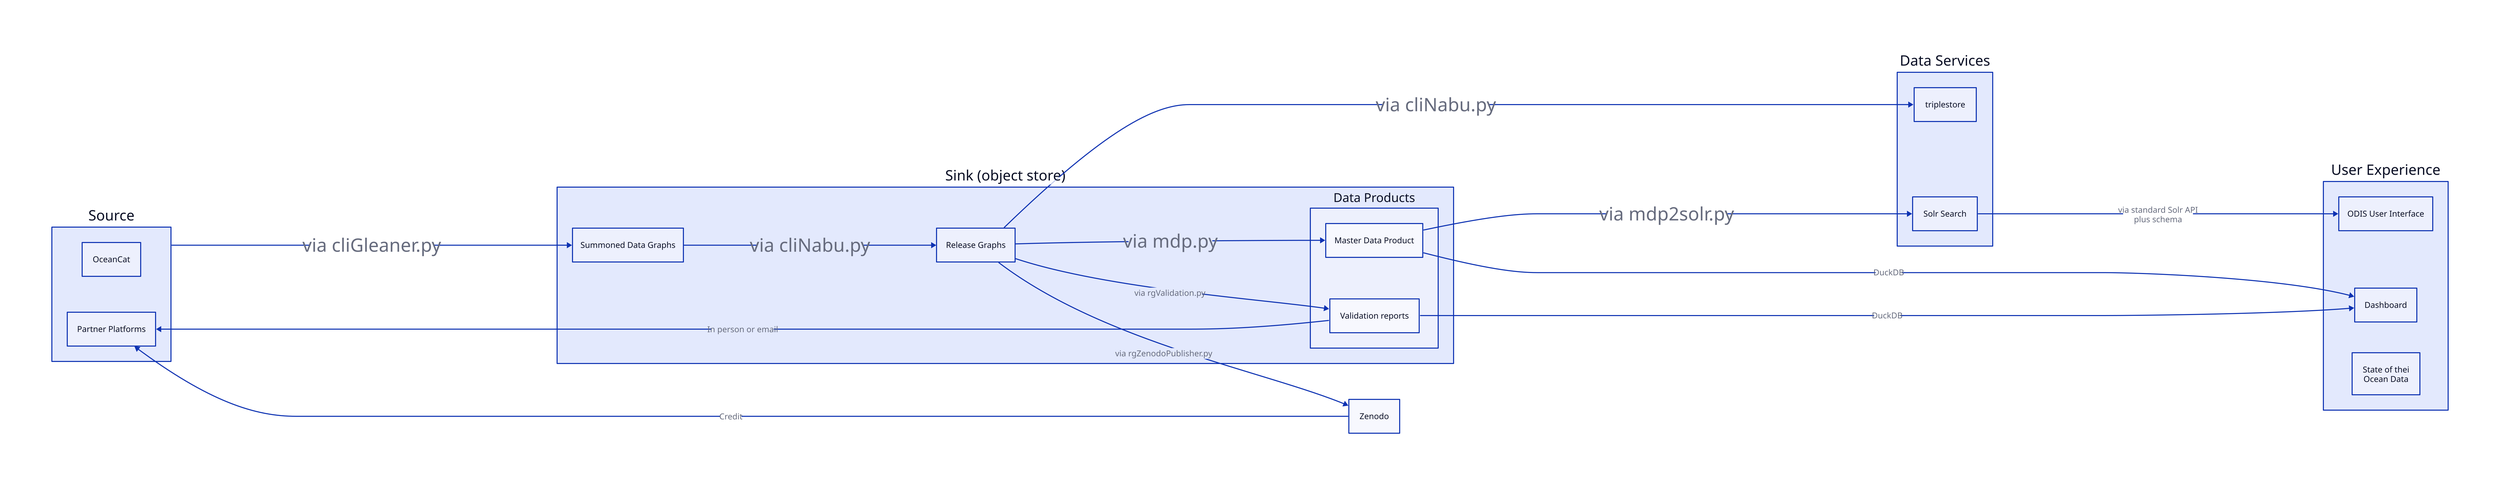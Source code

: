 direction: right

p: Source {

oc: OceanCat
pp: Partner Platforms

}
# cg: cliGleaner.sh
# cn: cliNabu.sh
os: Sink (object store) {
  s: Summoned Data Graphs
  rg: Release Graphs
  prod: Data Products {
    mdp: Master Data Product
    r: Validation reports
  }
}

ds: Data Services {
ts: triplestore

solr: Solr Search
    }

ux: User Experience {
    ui: ODIS User Interface
    d: Dashboard
    soo: State of thei\n Ocean Data 
}

# r: Partner Alignment \n Reports
z: Zenodo


# mdp: Master Data Product \n via mdp.py
# mdp2solr: mdp to solr \n via mdp2solr.py

p -> os.s : via cliGleaner.py { style: { font-size: 36 } }
os.rg -> ds.ts : via cliNabu.py { style: { font-size: 36 }  }

os.s -> os.rg : via cliNabu.py { style: { font-size: 36 }  }

os.rg -> os.prod.mdp: via mdp.py { style: { font-size: 36 }  }

os.prod.mdp -> ds.solr: via mdp2solr.py { style: { font-size: 36 }  }
os.prod.mdp -> ux.d: DuckDB 
ds.solr -> ux.ui: via standard Solr API\n plus schema 

os.rg -> os.prod.r: via rgValidation.py
os.prod.r -> p.pp: In person  or email
os.prod.r -> ux.d: DuckDB

# ass: Assessment \n & Analysis
# os.prod.r -> ass: OpenRefine, DuckDB
# os.prod.mdp -> ass: OpenRefine, DuckDB
# os.rg -> ass: SPARQL,\n Network Analysis
# ds.ts -> ass: SPARQL

os.rg -> z: via rgZenodoPublisher.py
p.pp <- z:  Credit
